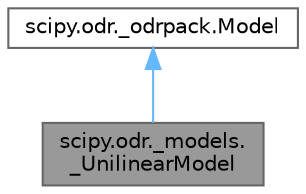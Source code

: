 digraph "scipy.odr._models._UnilinearModel"
{
 // LATEX_PDF_SIZE
  bgcolor="transparent";
  edge [fontname=Helvetica,fontsize=10,labelfontname=Helvetica,labelfontsize=10];
  node [fontname=Helvetica,fontsize=10,shape=box,height=0.2,width=0.4];
  Node1 [id="Node000001",label="scipy.odr._models.\l_UnilinearModel",height=0.2,width=0.4,color="gray40", fillcolor="grey60", style="filled", fontcolor="black",tooltip=" "];
  Node2 -> Node1 [id="edge1_Node000001_Node000002",dir="back",color="steelblue1",style="solid",tooltip=" "];
  Node2 [id="Node000002",label="scipy.odr._odrpack.Model",height=0.2,width=0.4,color="gray40", fillcolor="white", style="filled",URL="$dd/d13/classscipy_1_1odr_1_1__odrpack_1_1Model.html",tooltip=" "];
}
